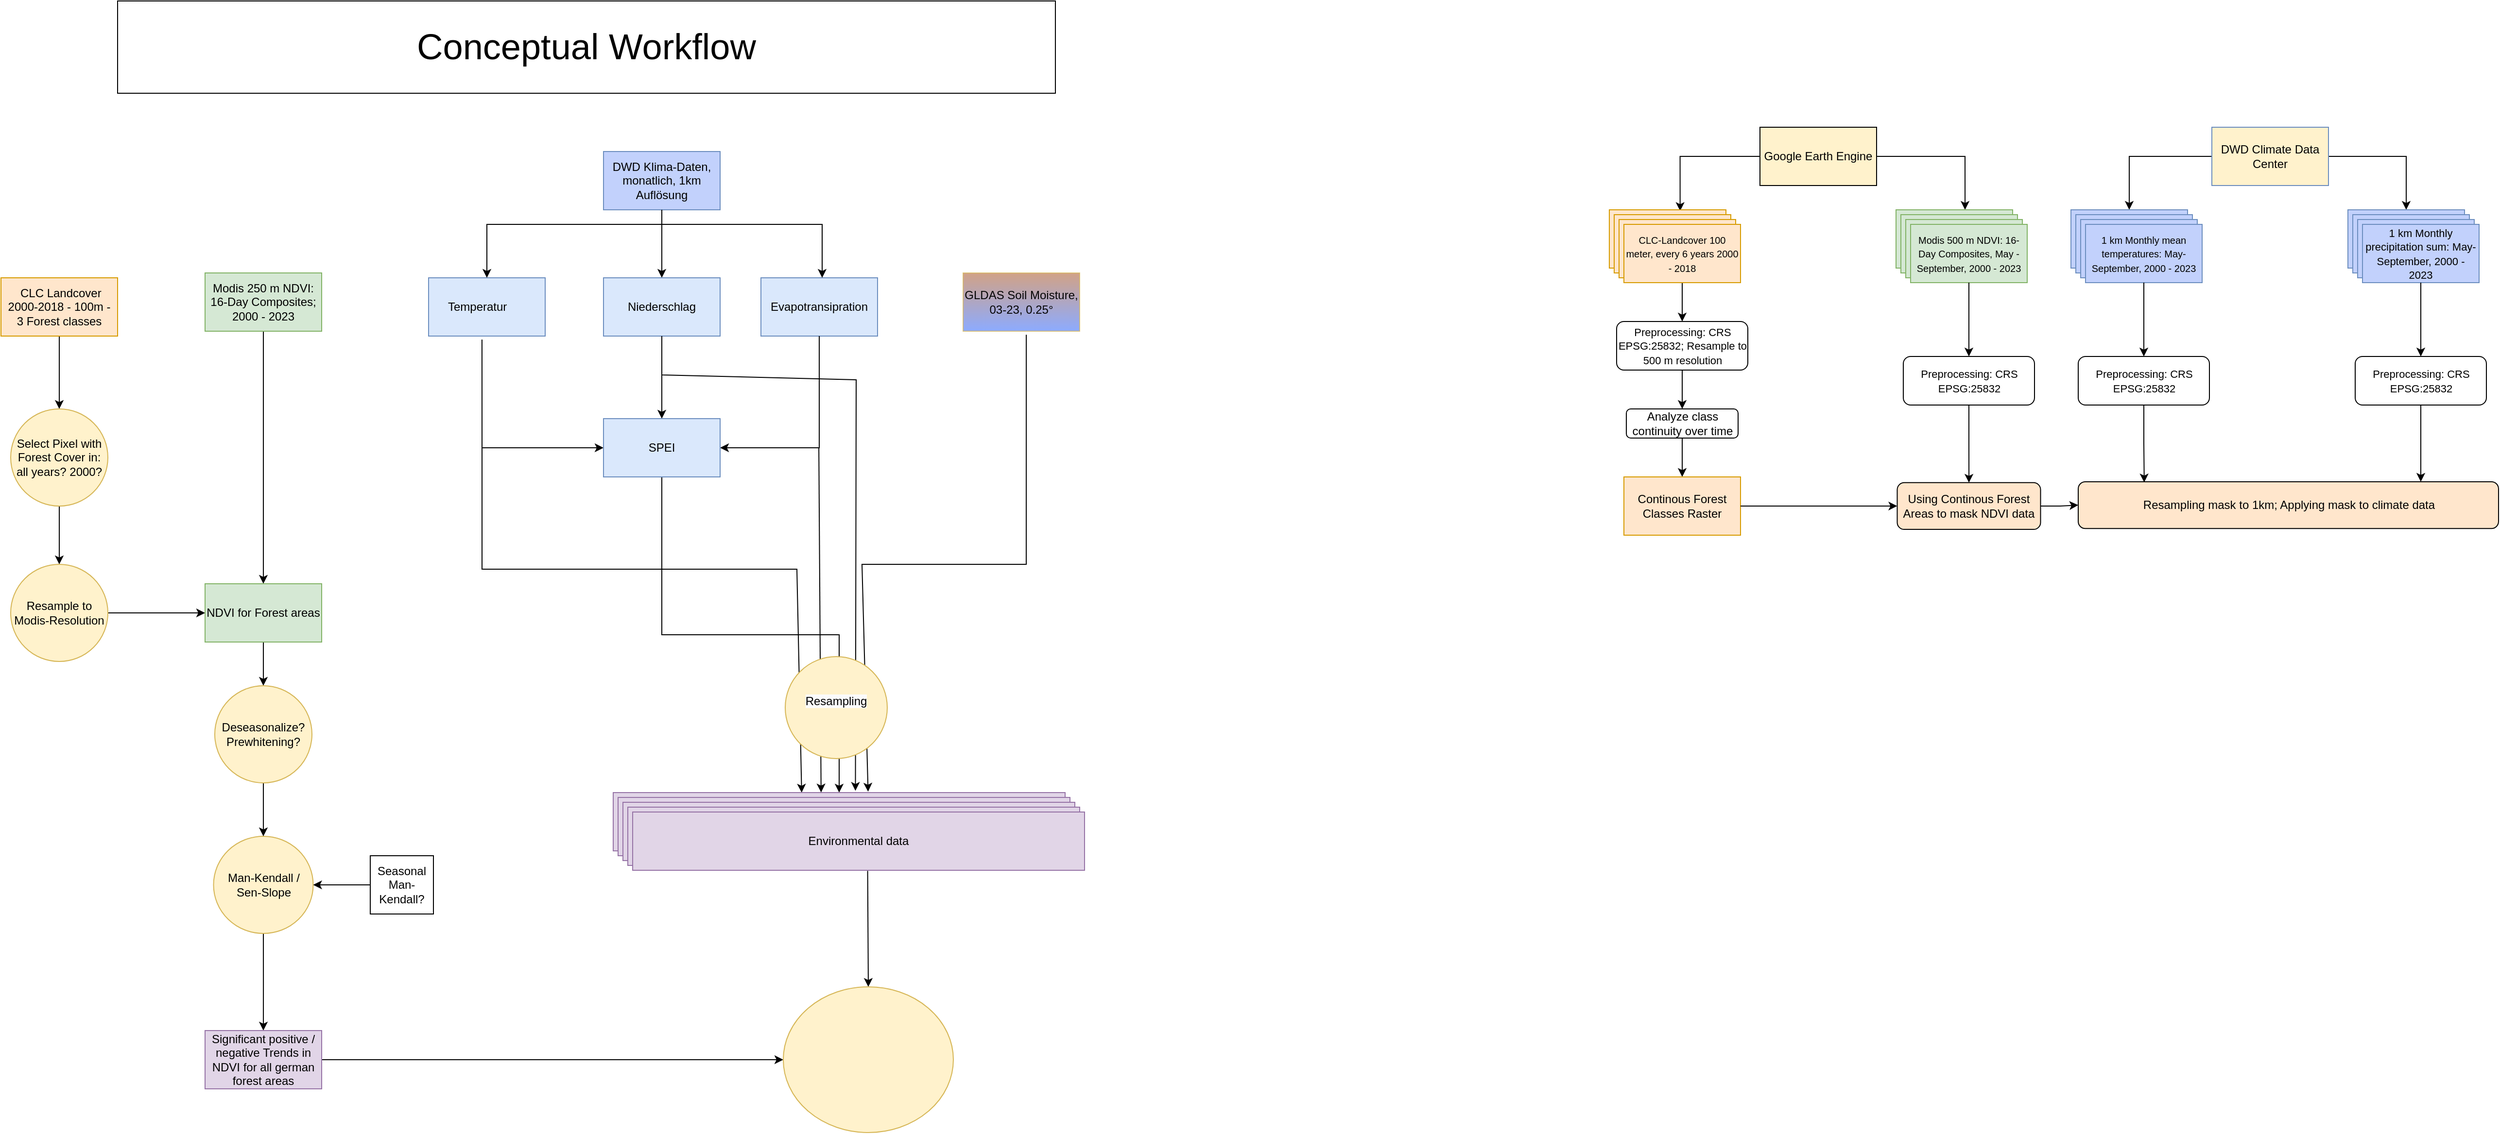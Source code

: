 <mxfile version="23.1.7" type="github">
  <diagram name="Seite-1" id="LFhBnV2CUkkyut7LVG_U">
    <mxGraphModel dx="1147" dy="594" grid="1" gridSize="5" guides="1" tooltips="1" connect="1" arrows="1" fold="1" page="1" pageScale="1" pageWidth="827" pageHeight="1169" math="0" shadow="0">
      <root>
        <mxCell id="0" />
        <mxCell id="1" parent="0" />
        <mxCell id="svSbglkjGErdBo7fSWwA-15" value="" style="edgeStyle=orthogonalEdgeStyle;rounded=0;orthogonalLoop=1;jettySize=auto;html=1;" parent="1" source="A4KC4OkEU0xHgXNjWnPV-1" target="svSbglkjGErdBo7fSWwA-14" edge="1">
          <mxGeometry relative="1" as="geometry" />
        </mxCell>
        <mxCell id="A4KC4OkEU0xHgXNjWnPV-1" value="Modis 250 m NDVI: 16-Day Composites; 2000 - 2023" style="rounded=0;whiteSpace=wrap;html=1;fillColor=#d5e8d4;strokeColor=#82b366;" parent="1" vertex="1">
          <mxGeometry x="500" y="310" width="120" height="60" as="geometry" />
        </mxCell>
        <mxCell id="svSbglkjGErdBo7fSWwA-10" value="" style="edgeStyle=orthogonalEdgeStyle;rounded=0;orthogonalLoop=1;jettySize=auto;html=1;" parent="1" source="A4KC4OkEU0xHgXNjWnPV-14" target="svSbglkjGErdBo7fSWwA-9" edge="1">
          <mxGeometry relative="1" as="geometry" />
        </mxCell>
        <mxCell id="A4KC4OkEU0xHgXNjWnPV-14" value="&amp;nbsp;CLC Landcover 2000-2018 - 100m -&lt;br&gt;3 Forest classes" style="rounded=0;whiteSpace=wrap;html=1;fillColor=#ffe6cc;strokeColor=#d79b00;" parent="1" vertex="1">
          <mxGeometry x="290" y="315" width="120" height="60" as="geometry" />
        </mxCell>
        <mxCell id="A4KC4OkEU0xHgXNjWnPV-42" value="" style="edgeStyle=orthogonalEdgeStyle;rounded=0;orthogonalLoop=1;jettySize=auto;html=1;" parent="1" source="A4KC4OkEU0xHgXNjWnPV-37" target="A4KC4OkEU0xHgXNjWnPV-40" edge="1">
          <mxGeometry relative="1" as="geometry" />
        </mxCell>
        <mxCell id="A4KC4OkEU0xHgXNjWnPV-37" value="DWD Klima-Daten, monatlich, 1km Auflösung" style="rounded=0;whiteSpace=wrap;html=1;fillColor=#C2D1FC;strokeColor=#6c8ebf;" parent="1" vertex="1">
          <mxGeometry x="910" y="185" width="120" height="60" as="geometry" />
        </mxCell>
        <mxCell id="A4KC4OkEU0xHgXNjWnPV-38" value="Temperatur&lt;span style=&quot;white-space: pre;&quot;&gt;&#x9;&lt;/span&gt;" style="rounded=0;whiteSpace=wrap;html=1;fillColor=#dae8fc;strokeColor=#6c8ebf;" parent="1" vertex="1">
          <mxGeometry x="730" y="315" width="120" height="60" as="geometry" />
        </mxCell>
        <mxCell id="A4KC4OkEU0xHgXNjWnPV-50" value="" style="edgeStyle=orthogonalEdgeStyle;rounded=0;orthogonalLoop=1;jettySize=auto;html=1;" parent="1" source="A4KC4OkEU0xHgXNjWnPV-40" target="A4KC4OkEU0xHgXNjWnPV-49" edge="1">
          <mxGeometry relative="1" as="geometry" />
        </mxCell>
        <mxCell id="A4KC4OkEU0xHgXNjWnPV-40" value="Niederschlag" style="rounded=0;whiteSpace=wrap;html=1;fillColor=#dae8fc;strokeColor=#6c8ebf;" parent="1" vertex="1">
          <mxGeometry x="910" y="315" width="120" height="60" as="geometry" />
        </mxCell>
        <mxCell id="A4KC4OkEU0xHgXNjWnPV-41" value="Evapotransipration" style="rounded=0;whiteSpace=wrap;html=1;fillColor=#dae8fc;strokeColor=#6c8ebf;" parent="1" vertex="1">
          <mxGeometry x="1072" y="315" width="120" height="60" as="geometry" />
        </mxCell>
        <mxCell id="A4KC4OkEU0xHgXNjWnPV-43" value="" style="endArrow=classic;html=1;rounded=0;entryX=0.5;entryY=0;entryDx=0;entryDy=0;exitX=0.5;exitY=1;exitDx=0;exitDy=0;" parent="1" source="A4KC4OkEU0xHgXNjWnPV-37" target="A4KC4OkEU0xHgXNjWnPV-38" edge="1">
          <mxGeometry width="50" height="50" relative="1" as="geometry">
            <mxPoint x="680" y="330" as="sourcePoint" />
            <mxPoint x="730" y="280" as="targetPoint" />
            <Array as="points">
              <mxPoint x="970" y="260" />
              <mxPoint x="790" y="260" />
            </Array>
          </mxGeometry>
        </mxCell>
        <mxCell id="A4KC4OkEU0xHgXNjWnPV-45" value="" style="endArrow=classic;html=1;rounded=0;exitX=0.5;exitY=1;exitDx=0;exitDy=0;" parent="1" source="A4KC4OkEU0xHgXNjWnPV-37" edge="1">
          <mxGeometry width="50" height="50" relative="1" as="geometry">
            <mxPoint x="970" y="260" as="sourcePoint" />
            <mxPoint x="1135" y="315" as="targetPoint" />
            <Array as="points">
              <mxPoint x="970" y="260" />
              <mxPoint x="1135" y="260" />
            </Array>
          </mxGeometry>
        </mxCell>
        <mxCell id="A4KC4OkEU0xHgXNjWnPV-46" value="" style="endArrow=classic;html=1;rounded=0;entryX=0.417;entryY=0;entryDx=0;entryDy=0;entryPerimeter=0;" parent="1" target="ygUSiB05X2mL6uqBN9ns-7" edge="1">
          <mxGeometry width="50" height="50" relative="1" as="geometry">
            <mxPoint x="785" y="490" as="sourcePoint" />
            <mxPoint x="785" y="635" as="targetPoint" />
            <Array as="points">
              <mxPoint x="785" y="615" />
              <mxPoint x="1109" y="615" />
            </Array>
          </mxGeometry>
        </mxCell>
        <mxCell id="A4KC4OkEU0xHgXNjWnPV-47" value="" style="endArrow=classic;html=1;rounded=0;exitX=0.5;exitY=1;exitDx=0;exitDy=0;entryX=1;entryY=0.5;entryDx=0;entryDy=0;" parent="1" source="A4KC4OkEU0xHgXNjWnPV-41" target="A4KC4OkEU0xHgXNjWnPV-49" edge="1">
          <mxGeometry width="50" height="50" relative="1" as="geometry">
            <mxPoint x="1120" y="465" as="sourcePoint" />
            <mxPoint x="1170" y="415" as="targetPoint" />
            <Array as="points">
              <mxPoint x="1132" y="490" />
            </Array>
          </mxGeometry>
        </mxCell>
        <mxCell id="A4KC4OkEU0xHgXNjWnPV-48" value="" style="endArrow=classic;html=1;rounded=0;exitX=0.458;exitY=1.061;exitDx=0;exitDy=0;exitPerimeter=0;entryX=0;entryY=0.5;entryDx=0;entryDy=0;" parent="1" source="A4KC4OkEU0xHgXNjWnPV-38" target="A4KC4OkEU0xHgXNjWnPV-49" edge="1">
          <mxGeometry width="50" height="50" relative="1" as="geometry">
            <mxPoint x="840" y="490" as="sourcePoint" />
            <mxPoint x="890" y="440" as="targetPoint" />
            <Array as="points">
              <mxPoint x="785" y="490" />
            </Array>
          </mxGeometry>
        </mxCell>
        <mxCell id="ygUSiB05X2mL6uqBN9ns-8" value="" style="edgeStyle=orthogonalEdgeStyle;rounded=0;orthogonalLoop=1;jettySize=auto;html=1;" parent="1" source="A4KC4OkEU0xHgXNjWnPV-49" target="ygUSiB05X2mL6uqBN9ns-7" edge="1">
          <mxGeometry relative="1" as="geometry" />
        </mxCell>
        <mxCell id="A4KC4OkEU0xHgXNjWnPV-49" value="SPEI" style="rounded=0;whiteSpace=wrap;html=1;fillColor=#dae8fc;strokeColor=#6c8ebf;" parent="1" vertex="1">
          <mxGeometry x="910" y="460" width="120" height="60" as="geometry" />
        </mxCell>
        <mxCell id="A4KC4OkEU0xHgXNjWnPV-54" value="&lt;font color=&quot;#050505&quot;&gt;GLDAS Soil Moisture, 03-23, 0.25°&lt;/font&gt;" style="rounded=0;whiteSpace=wrap;html=1;fillColor=#BD7A53;strokeColor=#d6b656;opacity=70;gradientColor=#5C87FF;gradientDirection=south;" parent="1" vertex="1">
          <mxGeometry x="1280" y="310" width="120" height="60" as="geometry" />
        </mxCell>
        <mxCell id="svSbglkjGErdBo7fSWwA-25" value="" style="edgeStyle=orthogonalEdgeStyle;rounded=0;orthogonalLoop=1;jettySize=auto;html=1;" parent="1" source="svSbglkjGErdBo7fSWwA-5" target="svSbglkjGErdBo7fSWwA-24" edge="1">
          <mxGeometry relative="1" as="geometry" />
        </mxCell>
        <mxCell id="svSbglkjGErdBo7fSWwA-5" value="Man-Kendall /&lt;br&gt;Sen-Slope" style="ellipse;whiteSpace=wrap;html=1;fillColor=#fff2cc;strokeColor=#d6b656;rounded=0;" parent="1" vertex="1">
          <mxGeometry x="508.75" y="890" width="102.5" height="100" as="geometry" />
        </mxCell>
        <mxCell id="svSbglkjGErdBo7fSWwA-22" value="" style="edgeStyle=orthogonalEdgeStyle;rounded=0;orthogonalLoop=1;jettySize=auto;html=1;" parent="1" source="svSbglkjGErdBo7fSWwA-9" target="svSbglkjGErdBo7fSWwA-21" edge="1">
          <mxGeometry relative="1" as="geometry" />
        </mxCell>
        <mxCell id="svSbglkjGErdBo7fSWwA-9" value="Select Pixel with Forest Cover in: all years? 2000?" style="ellipse;whiteSpace=wrap;html=1;fillColor=#fff2cc;strokeColor=#d6b656;rounded=0;" parent="1" vertex="1">
          <mxGeometry x="300" y="450" width="100" height="100" as="geometry" />
        </mxCell>
        <mxCell id="svSbglkjGErdBo7fSWwA-19" value="" style="edgeStyle=orthogonalEdgeStyle;rounded=0;orthogonalLoop=1;jettySize=auto;html=1;" parent="1" source="svSbglkjGErdBo7fSWwA-14" target="svSbglkjGErdBo7fSWwA-18" edge="1">
          <mxGeometry relative="1" as="geometry" />
        </mxCell>
        <mxCell id="svSbglkjGErdBo7fSWwA-14" value="NDVI for Forest areas" style="whiteSpace=wrap;html=1;fillColor=#d5e8d4;strokeColor=#82b366;rounded=0;" parent="1" vertex="1">
          <mxGeometry x="500" y="630" width="120" height="60" as="geometry" />
        </mxCell>
        <mxCell id="svSbglkjGErdBo7fSWwA-20" value="" style="edgeStyle=orthogonalEdgeStyle;rounded=0;orthogonalLoop=1;jettySize=auto;html=1;" parent="1" source="svSbglkjGErdBo7fSWwA-18" target="svSbglkjGErdBo7fSWwA-5" edge="1">
          <mxGeometry relative="1" as="geometry" />
        </mxCell>
        <mxCell id="svSbglkjGErdBo7fSWwA-18" value="Deseasonalize? Prewhitening?" style="ellipse;whiteSpace=wrap;html=1;fillColor=#fff2cc;strokeColor=#d6b656;rounded=0;" parent="1" vertex="1">
          <mxGeometry x="510" y="735" width="100" height="100" as="geometry" />
        </mxCell>
        <mxCell id="svSbglkjGErdBo7fSWwA-23" value="" style="edgeStyle=orthogonalEdgeStyle;rounded=0;orthogonalLoop=1;jettySize=auto;html=1;" parent="1" source="svSbglkjGErdBo7fSWwA-21" target="svSbglkjGErdBo7fSWwA-14" edge="1">
          <mxGeometry relative="1" as="geometry" />
        </mxCell>
        <mxCell id="svSbglkjGErdBo7fSWwA-21" value="Resample to Modis-Resolution" style="ellipse;whiteSpace=wrap;html=1;fillColor=#fff2cc;strokeColor=#d6b656;rounded=0;" parent="1" vertex="1">
          <mxGeometry x="300" y="610" width="100" height="100" as="geometry" />
        </mxCell>
        <mxCell id="ygUSiB05X2mL6uqBN9ns-16" value="" style="edgeStyle=orthogonalEdgeStyle;rounded=0;orthogonalLoop=1;jettySize=auto;html=1;entryX=0;entryY=0.5;entryDx=0;entryDy=0;" parent="1" source="svSbglkjGErdBo7fSWwA-24" target="ygUSiB05X2mL6uqBN9ns-19" edge="1">
          <mxGeometry relative="1" as="geometry">
            <mxPoint x="1080" y="1120" as="targetPoint" />
          </mxGeometry>
        </mxCell>
        <mxCell id="svSbglkjGErdBo7fSWwA-24" value="Significant positive / negative Trends in NDVI for all german forest areas" style="whiteSpace=wrap;html=1;fillColor=#e1d5e7;strokeColor=#9673a6;rounded=0;" parent="1" vertex="1">
          <mxGeometry x="500" y="1090" width="120" height="60" as="geometry" />
        </mxCell>
        <mxCell id="ygUSiB05X2mL6uqBN9ns-5" value="" style="edgeStyle=orthogonalEdgeStyle;rounded=0;orthogonalLoop=1;jettySize=auto;html=1;" parent="1" source="ygUSiB05X2mL6uqBN9ns-3" target="svSbglkjGErdBo7fSWwA-5" edge="1">
          <mxGeometry relative="1" as="geometry" />
        </mxCell>
        <mxCell id="ygUSiB05X2mL6uqBN9ns-3" value="Seasonal Man-Kendall?" style="rounded=0;whiteSpace=wrap;html=1;" parent="1" vertex="1">
          <mxGeometry x="670" y="910" width="65" height="60" as="geometry" />
        </mxCell>
        <mxCell id="ygUSiB05X2mL6uqBN9ns-6" value="&lt;span style=&quot;font-size: 37px;&quot;&gt;Conceptual Workflow&lt;/span&gt;" style="rounded=0;whiteSpace=wrap;html=1;" parent="1" vertex="1">
          <mxGeometry x="410" y="30" width="965" height="95" as="geometry" />
        </mxCell>
        <mxCell id="ygUSiB05X2mL6uqBN9ns-7" value="Environmental data" style="rounded=0;whiteSpace=wrap;html=1;fillColor=#e1d5e7;strokeColor=#9673a6;" parent="1" vertex="1">
          <mxGeometry x="920" y="845" width="465" height="60" as="geometry" />
        </mxCell>
        <mxCell id="ygUSiB05X2mL6uqBN9ns-9" value="Environmental data" style="rounded=0;whiteSpace=wrap;html=1;fillColor=#e1d5e7;strokeColor=#9673a6;" parent="1" vertex="1">
          <mxGeometry x="925" y="850" width="465" height="60" as="geometry" />
        </mxCell>
        <mxCell id="ygUSiB05X2mL6uqBN9ns-10" value="Environmental data" style="rounded=0;whiteSpace=wrap;html=1;fillColor=#e1d5e7;strokeColor=#9673a6;" parent="1" vertex="1">
          <mxGeometry x="930" y="855" width="465" height="60" as="geometry" />
        </mxCell>
        <mxCell id="ygUSiB05X2mL6uqBN9ns-11" value="Environmental data" style="rounded=0;whiteSpace=wrap;html=1;fillColor=#e1d5e7;strokeColor=#9673a6;" parent="1" vertex="1">
          <mxGeometry x="935" y="860" width="465" height="60" as="geometry" />
        </mxCell>
        <mxCell id="ygUSiB05X2mL6uqBN9ns-12" value="Environmental data" style="rounded=0;whiteSpace=wrap;html=1;fillColor=#e1d5e7;strokeColor=#9673a6;" parent="1" vertex="1">
          <mxGeometry x="940" y="865" width="465" height="60" as="geometry" />
        </mxCell>
        <mxCell id="ygUSiB05X2mL6uqBN9ns-13" value="" style="endArrow=classic;html=1;rounded=0;exitX=0.542;exitY=1.061;exitDx=0;exitDy=0;exitPerimeter=0;entryX=0.564;entryY=-0.017;entryDx=0;entryDy=0;entryPerimeter=0;" parent="1" source="A4KC4OkEU0xHgXNjWnPV-54" target="ygUSiB05X2mL6uqBN9ns-7" edge="1">
          <mxGeometry width="50" height="50" relative="1" as="geometry">
            <mxPoint x="1100" y="395" as="sourcePoint" />
            <mxPoint x="1175" y="690" as="targetPoint" />
            <Array as="points">
              <mxPoint x="1345" y="610" />
              <mxPoint x="1176" y="610" />
            </Array>
          </mxGeometry>
        </mxCell>
        <mxCell id="ygUSiB05X2mL6uqBN9ns-14" value="" style="endArrow=classic;html=1;rounded=0;exitX=0.5;exitY=1;exitDx=0;exitDy=0;entryX=0.536;entryY=-0.031;entryDx=0;entryDy=0;entryPerimeter=0;" parent="1" source="A4KC4OkEU0xHgXNjWnPV-40" target="ygUSiB05X2mL6uqBN9ns-7" edge="1">
          <mxGeometry width="50" height="50" relative="1" as="geometry">
            <mxPoint x="775" y="575" as="sourcePoint" />
            <mxPoint x="825" y="525" as="targetPoint" />
            <Array as="points">
              <mxPoint x="970" y="415" />
              <mxPoint x="1170" y="420" />
            </Array>
          </mxGeometry>
        </mxCell>
        <mxCell id="ygUSiB05X2mL6uqBN9ns-17" value="" style="endArrow=classic;html=1;rounded=0;exitX=0.52;exitY=1.011;exitDx=0;exitDy=0;exitPerimeter=0;entryX=0.5;entryY=0;entryDx=0;entryDy=0;" parent="1" source="ygUSiB05X2mL6uqBN9ns-12" target="ygUSiB05X2mL6uqBN9ns-19" edge="1">
          <mxGeometry width="50" height="50" relative="1" as="geometry">
            <mxPoint x="835" y="1085" as="sourcePoint" />
            <mxPoint x="1180" y="1027.5" as="targetPoint" />
          </mxGeometry>
        </mxCell>
        <mxCell id="ygUSiB05X2mL6uqBN9ns-19" value="" style="ellipse;whiteSpace=wrap;html=1;fillColor=#fff2cc;strokeColor=#d6b656;" parent="1" vertex="1">
          <mxGeometry x="1095" y="1045" width="175" height="150" as="geometry" />
        </mxCell>
        <mxCell id="ygUSiB05X2mL6uqBN9ns-21" value="" style="endArrow=classic;html=1;rounded=0;entryX=0.46;entryY=-0.003;entryDx=0;entryDy=0;entryPerimeter=0;" parent="1" target="ygUSiB05X2mL6uqBN9ns-7" edge="1">
          <mxGeometry width="50" height="50" relative="1" as="geometry">
            <mxPoint x="1131.58" y="490" as="sourcePoint" />
            <mxPoint x="1350" y="745" as="targetPoint" />
            <Array as="points" />
          </mxGeometry>
        </mxCell>
        <mxCell id="ygUSiB05X2mL6uqBN9ns-22" value="&#xa;&lt;span style=&quot;color: rgb(0, 0, 0); font-family: Helvetica; font-size: 12px; font-style: normal; font-variant-ligatures: normal; font-variant-caps: normal; font-weight: 400; letter-spacing: normal; orphans: 2; text-align: center; text-indent: 0px; text-transform: none; widows: 2; word-spacing: 0px; -webkit-text-stroke-width: 0px; background-color: rgb(251, 251, 251); text-decoration-thickness: initial; text-decoration-style: initial; text-decoration-color: initial; float: none; display: inline !important;&quot;&gt;Resampling&lt;/span&gt;&#xa;&#xa;" style="ellipse;whiteSpace=wrap;html=1;aspect=fixed;fillColor=#fff2cc;strokeColor=#d6b656;" parent="1" vertex="1">
          <mxGeometry x="1097" y="705" width="105" height="105" as="geometry" />
        </mxCell>
        <mxCell id="bqKsiePvDk-b0oD-ANCA-25" value="" style="edgeStyle=orthogonalEdgeStyle;rounded=0;orthogonalLoop=1;jettySize=auto;html=1;" parent="1" source="q-NroQc5tZUEkmXBCrXv-5" target="bqKsiePvDk-b0oD-ANCA-24" edge="1">
          <mxGeometry relative="1" as="geometry" />
        </mxCell>
        <mxCell id="bqKsiePvDk-b0oD-ANCA-29" value="" style="edgeStyle=orthogonalEdgeStyle;rounded=0;orthogonalLoop=1;jettySize=auto;html=1;" parent="1" source="q-NroQc5tZUEkmXBCrXv-5" target="bqKsiePvDk-b0oD-ANCA-28" edge="1">
          <mxGeometry relative="1" as="geometry" />
        </mxCell>
        <mxCell id="q-NroQc5tZUEkmXBCrXv-5" value="&lt;font style=&quot;font-size: 12px;&quot;&gt;DWD Climate Data Center&lt;br&gt;&lt;/font&gt;" style="rounded=0;whiteSpace=wrap;html=1;fillColor=#FFF2CC;strokeColor=#6c8ebf;" parent="1" vertex="1">
          <mxGeometry x="2565" y="160" width="120" height="60" as="geometry" />
        </mxCell>
        <mxCell id="bqKsiePvDk-b0oD-ANCA-4" value="" style="edgeStyle=orthogonalEdgeStyle;rounded=0;orthogonalLoop=1;jettySize=auto;html=1;entryX=0.592;entryY=0;entryDx=0;entryDy=0;entryPerimeter=0;" parent="1" source="q-NroQc5tZUEkmXBCrXv-6" target="q-NroQc5tZUEkmXBCrXv-3" edge="1">
          <mxGeometry relative="1" as="geometry">
            <mxPoint x="2305" y="130.053" as="targetPoint" />
          </mxGeometry>
        </mxCell>
        <mxCell id="bqKsiePvDk-b0oD-ANCA-31" value="" style="edgeStyle=orthogonalEdgeStyle;rounded=0;orthogonalLoop=1;jettySize=auto;html=1;entryX=0.607;entryY=0.02;entryDx=0;entryDy=0;entryPerimeter=0;" parent="1" source="q-NroQc5tZUEkmXBCrXv-6" target="bqKsiePvDk-b0oD-ANCA-30" edge="1">
          <mxGeometry relative="1" as="geometry" />
        </mxCell>
        <mxCell id="q-NroQc5tZUEkmXBCrXv-6" value="Google Earth Engine" style="rounded=0;whiteSpace=wrap;html=1;fillColor=#FFF2CC;" parent="1" vertex="1">
          <mxGeometry x="2100" y="160" width="120" height="60" as="geometry" />
        </mxCell>
        <mxCell id="bqKsiePvDk-b0oD-ANCA-45" value="" style="group" parent="1" vertex="1" connectable="0">
          <mxGeometry x="2705" y="245" width="135" height="75" as="geometry" />
        </mxCell>
        <mxCell id="bqKsiePvDk-b0oD-ANCA-28" value="&lt;font style=&quot;font-size: 12px;&quot;&gt;&lt;br&gt;&lt;/font&gt;" style="rounded=0;whiteSpace=wrap;html=1;fillColor=#C2D1FC;strokeColor=#6c8ebf;" parent="bqKsiePvDk-b0oD-ANCA-45" vertex="1">
          <mxGeometry width="120" height="60" as="geometry" />
        </mxCell>
        <mxCell id="bqKsiePvDk-b0oD-ANCA-42" value="&lt;font style=&quot;font-size: 12px;&quot;&gt;&lt;br&gt;&lt;/font&gt;" style="rounded=0;whiteSpace=wrap;html=1;fillColor=#C2D1FC;strokeColor=#6c8ebf;" parent="bqKsiePvDk-b0oD-ANCA-45" vertex="1">
          <mxGeometry x="5" y="5" width="120" height="60" as="geometry" />
        </mxCell>
        <mxCell id="bqKsiePvDk-b0oD-ANCA-43" value="&lt;font style=&quot;font-size: 12px;&quot;&gt;&lt;br&gt;&lt;/font&gt;" style="rounded=0;whiteSpace=wrap;html=1;fillColor=#C2D1FC;strokeColor=#6c8ebf;" parent="bqKsiePvDk-b0oD-ANCA-45" vertex="1">
          <mxGeometry x="10" y="10" width="120" height="60" as="geometry" />
        </mxCell>
        <mxCell id="bqKsiePvDk-b0oD-ANCA-44" value="&lt;font style=&quot;&quot;&gt;&lt;font style=&quot;font-size: 11px;&quot;&gt;1 km Monthly precipitation sum: May-September, 2000 - 2023&lt;/font&gt;&lt;br&gt;&lt;/font&gt;" style="rounded=0;whiteSpace=wrap;html=1;fillColor=#C2D1FC;strokeColor=#6c8ebf;" parent="bqKsiePvDk-b0oD-ANCA-45" vertex="1">
          <mxGeometry x="15" y="15" width="120" height="60" as="geometry" />
        </mxCell>
        <mxCell id="bqKsiePvDk-b0oD-ANCA-46" value="" style="group" parent="1" vertex="1" connectable="0">
          <mxGeometry x="2420" y="245" width="135" height="75" as="geometry" />
        </mxCell>
        <mxCell id="bqKsiePvDk-b0oD-ANCA-24" value="&lt;font style=&quot;font-size: 12px;&quot;&gt;Monthly mean temperatures: May-September, 2000 - 2023&lt;br&gt;&lt;/font&gt;" style="rounded=0;whiteSpace=wrap;html=1;fillColor=#C2D1FC;strokeColor=#6c8ebf;" parent="bqKsiePvDk-b0oD-ANCA-46" vertex="1">
          <mxGeometry width="120" height="60" as="geometry" />
        </mxCell>
        <mxCell id="bqKsiePvDk-b0oD-ANCA-39" value="&lt;font style=&quot;font-size: 12px;&quot;&gt;Monthly mean temperatures: May-September, 2000 - 2023&lt;br&gt;&lt;/font&gt;" style="rounded=0;whiteSpace=wrap;html=1;fillColor=#C2D1FC;strokeColor=#6c8ebf;" parent="bqKsiePvDk-b0oD-ANCA-46" vertex="1">
          <mxGeometry x="5" y="5" width="120" height="60" as="geometry" />
        </mxCell>
        <mxCell id="bqKsiePvDk-b0oD-ANCA-40" value="&lt;font style=&quot;font-size: 12px;&quot;&gt;Monthly mean temperatures: May-September, 2000 - 2023&lt;br&gt;&lt;/font&gt;" style="rounded=0;whiteSpace=wrap;html=1;fillColor=#C2D1FC;strokeColor=#6c8ebf;" parent="bqKsiePvDk-b0oD-ANCA-46" vertex="1">
          <mxGeometry x="10" y="10" width="120" height="60" as="geometry" />
        </mxCell>
        <mxCell id="bqKsiePvDk-b0oD-ANCA-41" value="&lt;font style=&quot;&quot;&gt;&lt;font style=&quot;font-size: 10px;&quot;&gt;1 km Monthly mean temperatures: May-September, 2000 - 2023&lt;/font&gt;&lt;br&gt;&lt;/font&gt;" style="rounded=0;whiteSpace=wrap;html=1;fillColor=#C2D1FC;strokeColor=#6c8ebf;" parent="bqKsiePvDk-b0oD-ANCA-46" vertex="1">
          <mxGeometry x="15" y="15" width="120" height="60" as="geometry" />
        </mxCell>
        <mxCell id="bqKsiePvDk-b0oD-ANCA-47" value="" style="group" parent="1" vertex="1" connectable="0">
          <mxGeometry x="2240" y="245" width="135" height="75" as="geometry" />
        </mxCell>
        <mxCell id="q-NroQc5tZUEkmXBCrXv-3" value="Modis 250 m NDVI: 16-Day Composites; 2000 - 2023" style="rounded=0;whiteSpace=wrap;html=1;fillColor=#d5e8d4;strokeColor=#82b366;" parent="bqKsiePvDk-b0oD-ANCA-47" vertex="1">
          <mxGeometry width="120" height="60" as="geometry" />
        </mxCell>
        <mxCell id="bqKsiePvDk-b0oD-ANCA-21" value="Modis 250 m NDVI: 16-Day Composites; 2000 - 2023" style="rounded=0;whiteSpace=wrap;html=1;fillColor=#d5e8d4;strokeColor=#82b366;" parent="bqKsiePvDk-b0oD-ANCA-47" vertex="1">
          <mxGeometry x="5" y="5" width="120" height="60" as="geometry" />
        </mxCell>
        <mxCell id="bqKsiePvDk-b0oD-ANCA-22" value="Modis 250 m NDVI: 16-Day Composites; 2000 - 2023" style="rounded=0;whiteSpace=wrap;html=1;fillColor=#d5e8d4;strokeColor=#82b366;" parent="bqKsiePvDk-b0oD-ANCA-47" vertex="1">
          <mxGeometry x="10" y="10" width="120" height="60" as="geometry" />
        </mxCell>
        <mxCell id="bqKsiePvDk-b0oD-ANCA-23" value="&lt;font style=&quot;font-size: 10px;&quot;&gt;Modis 500 m NDVI: 16-Day Composites, May - September, 2000 - 2023&lt;/font&gt;" style="rounded=0;whiteSpace=wrap;html=1;fillColor=#d5e8d4;strokeColor=#82b366;" parent="bqKsiePvDk-b0oD-ANCA-47" vertex="1">
          <mxGeometry x="15" y="15" width="120" height="60" as="geometry" />
        </mxCell>
        <mxCell id="bqKsiePvDk-b0oD-ANCA-49" value="" style="group" parent="1" vertex="1" connectable="0">
          <mxGeometry x="1810" y="245" width="390" height="315" as="geometry" />
        </mxCell>
        <mxCell id="bqKsiePvDk-b0oD-ANCA-38" value="" style="edgeStyle=orthogonalEdgeStyle;rounded=0;orthogonalLoop=1;jettySize=auto;html=1;" parent="bqKsiePvDk-b0oD-ANCA-49" source="bqKsiePvDk-b0oD-ANCA-15" target="TDu1QzF_pjIgGod2TFzb-9" edge="1">
          <mxGeometry relative="1" as="geometry" />
        </mxCell>
        <mxCell id="bqKsiePvDk-b0oD-ANCA-15" value="Analyze class continuity over time" style="rounded=1;whiteSpace=wrap;html=1;" parent="bqKsiePvDk-b0oD-ANCA-49" vertex="1">
          <mxGeometry x="152.5" y="205" width="115" height="30" as="geometry" />
        </mxCell>
        <mxCell id="bqKsiePvDk-b0oD-ANCA-33" value="" style="edgeStyle=orthogonalEdgeStyle;rounded=0;orthogonalLoop=1;jettySize=auto;html=1;" parent="bqKsiePvDk-b0oD-ANCA-49" source="bqKsiePvDk-b0oD-ANCA-9" target="bqKsiePvDk-b0oD-ANCA-15" edge="1">
          <mxGeometry relative="1" as="geometry" />
        </mxCell>
        <mxCell id="bqKsiePvDk-b0oD-ANCA-9" value="&lt;font style=&quot;font-size: 11px;&quot;&gt;Preprocessing: CRS EPSG:25832; Resample to 500 m resolution&lt;/font&gt;" style="rounded=1;whiteSpace=wrap;html=1;" parent="bqKsiePvDk-b0oD-ANCA-49" vertex="1">
          <mxGeometry x="142.5" y="115" width="135" height="50" as="geometry" />
        </mxCell>
        <mxCell id="bqKsiePvDk-b0oD-ANCA-32" value="" style="edgeStyle=orthogonalEdgeStyle;rounded=0;orthogonalLoop=1;jettySize=auto;html=1;exitX=0.5;exitY=1;exitDx=0;exitDy=0;" parent="bqKsiePvDk-b0oD-ANCA-49" source="bqKsiePvDk-b0oD-ANCA-36" target="bqKsiePvDk-b0oD-ANCA-9" edge="1">
          <mxGeometry relative="1" as="geometry" />
        </mxCell>
        <mxCell id="bqKsiePvDk-b0oD-ANCA-48" value="" style="group" parent="bqKsiePvDk-b0oD-ANCA-49" vertex="1" connectable="0">
          <mxGeometry x="135" width="135" height="75" as="geometry" />
        </mxCell>
        <mxCell id="bqKsiePvDk-b0oD-ANCA-30" value="CLC-Landcover 100 meter, every 6 years 2000 - 2018" style="rounded=0;whiteSpace=wrap;html=1;fillColor=#ffe6cc;strokeColor=#d79b00;" parent="bqKsiePvDk-b0oD-ANCA-48" vertex="1">
          <mxGeometry width="120" height="60" as="geometry" />
        </mxCell>
        <mxCell id="bqKsiePvDk-b0oD-ANCA-34" value="CLC-Landcover 100 meter, every 6 years 2000 - 2018" style="rounded=0;whiteSpace=wrap;html=1;fillColor=#ffe6cc;strokeColor=#d79b00;" parent="bqKsiePvDk-b0oD-ANCA-48" vertex="1">
          <mxGeometry x="5" y="5" width="120" height="60" as="geometry" />
        </mxCell>
        <mxCell id="bqKsiePvDk-b0oD-ANCA-35" value="CLC-Landcover 100 meter, every 6 years 2000 - 2018" style="rounded=0;whiteSpace=wrap;html=1;fillColor=#ffe6cc;strokeColor=#d79b00;" parent="bqKsiePvDk-b0oD-ANCA-48" vertex="1">
          <mxGeometry x="10" y="10" width="120" height="60" as="geometry" />
        </mxCell>
        <mxCell id="bqKsiePvDk-b0oD-ANCA-36" value="&lt;font style=&quot;font-size: 10px;&quot;&gt;CLC-Landcover 100 meter, every 6 years 2000 - 2018&lt;/font&gt;" style="rounded=0;whiteSpace=wrap;html=1;fillColor=#ffe6cc;strokeColor=#d79b00;" parent="bqKsiePvDk-b0oD-ANCA-48" vertex="1">
          <mxGeometry x="15" y="15" width="120" height="60" as="geometry" />
        </mxCell>
        <mxCell id="TDu1QzF_pjIgGod2TFzb-9" value="Continous Forest Classes Raster" style="rounded=0;whiteSpace=wrap;html=1;fillColor=#ffe6cc;strokeColor=#d79b00;" parent="bqKsiePvDk-b0oD-ANCA-49" vertex="1">
          <mxGeometry x="150" y="275" width="120" height="60" as="geometry" />
        </mxCell>
        <mxCell id="IiJ3tMai2EsCHPYlgADN-5" value="" style="edgeStyle=orthogonalEdgeStyle;rounded=0;orthogonalLoop=1;jettySize=auto;html=1;" edge="1" parent="1" source="bqKsiePvDk-b0oD-ANCA-50" target="bqKsiePvDk-b0oD-ANCA-59">
          <mxGeometry relative="1" as="geometry" />
        </mxCell>
        <mxCell id="bqKsiePvDk-b0oD-ANCA-50" value="&lt;font style=&quot;font-size: 11px;&quot;&gt;Preprocessing: CRS EPSG:25832&lt;/font&gt;" style="rounded=1;whiteSpace=wrap;html=1;" parent="1" vertex="1">
          <mxGeometry x="2247.5" y="396" width="135" height="50" as="geometry" />
        </mxCell>
        <mxCell id="bqKsiePvDk-b0oD-ANCA-51" value="" style="edgeStyle=orthogonalEdgeStyle;rounded=0;orthogonalLoop=1;jettySize=auto;html=1;" parent="1" source="bqKsiePvDk-b0oD-ANCA-23" target="bqKsiePvDk-b0oD-ANCA-50" edge="1">
          <mxGeometry relative="1" as="geometry" />
        </mxCell>
        <mxCell id="IiJ3tMai2EsCHPYlgADN-3" value="" style="edgeStyle=orthogonalEdgeStyle;rounded=0;orthogonalLoop=1;jettySize=auto;html=1;entryX=0.157;entryY=0.013;entryDx=0;entryDy=0;entryPerimeter=0;" edge="1" parent="1" source="bqKsiePvDk-b0oD-ANCA-52" target="IiJ3tMai2EsCHPYlgADN-1">
          <mxGeometry relative="1" as="geometry">
            <mxPoint x="2495" y="515" as="targetPoint" />
          </mxGeometry>
        </mxCell>
        <mxCell id="bqKsiePvDk-b0oD-ANCA-52" value="&lt;font style=&quot;font-size: 11px;&quot;&gt;Preprocessing: CRS EPSG:25832&lt;/font&gt;" style="rounded=1;whiteSpace=wrap;html=1;" parent="1" vertex="1">
          <mxGeometry x="2427.5" y="396" width="135" height="50" as="geometry" />
        </mxCell>
        <mxCell id="IiJ3tMai2EsCHPYlgADN-4" value="" style="edgeStyle=orthogonalEdgeStyle;rounded=0;orthogonalLoop=1;jettySize=auto;html=1;" edge="1" parent="1" source="bqKsiePvDk-b0oD-ANCA-53" target="IiJ3tMai2EsCHPYlgADN-1">
          <mxGeometry relative="1" as="geometry">
            <Array as="points">
              <mxPoint x="2780" y="485" />
              <mxPoint x="2780" y="485" />
            </Array>
          </mxGeometry>
        </mxCell>
        <mxCell id="bqKsiePvDk-b0oD-ANCA-53" value="&lt;font style=&quot;font-size: 11px;&quot;&gt;Preprocessing: CRS EPSG:25832&lt;/font&gt;" style="rounded=1;whiteSpace=wrap;html=1;" parent="1" vertex="1">
          <mxGeometry x="2712.5" y="396" width="135" height="50" as="geometry" />
        </mxCell>
        <mxCell id="bqKsiePvDk-b0oD-ANCA-54" value="" style="edgeStyle=orthogonalEdgeStyle;rounded=0;orthogonalLoop=1;jettySize=auto;html=1;" parent="1" source="bqKsiePvDk-b0oD-ANCA-41" target="bqKsiePvDk-b0oD-ANCA-52" edge="1">
          <mxGeometry relative="1" as="geometry" />
        </mxCell>
        <mxCell id="bqKsiePvDk-b0oD-ANCA-55" value="" style="edgeStyle=orthogonalEdgeStyle;rounded=0;orthogonalLoop=1;jettySize=auto;html=1;" parent="1" source="bqKsiePvDk-b0oD-ANCA-44" target="bqKsiePvDk-b0oD-ANCA-53" edge="1">
          <mxGeometry relative="1" as="geometry" />
        </mxCell>
        <mxCell id="IiJ3tMai2EsCHPYlgADN-2" value="" style="edgeStyle=orthogonalEdgeStyle;rounded=0;orthogonalLoop=1;jettySize=auto;html=1;" edge="1" parent="1" source="bqKsiePvDk-b0oD-ANCA-59" target="IiJ3tMai2EsCHPYlgADN-1">
          <mxGeometry relative="1" as="geometry" />
        </mxCell>
        <mxCell id="bqKsiePvDk-b0oD-ANCA-59" value="Using Continous Forest Areas to mask NDVI data" style="rounded=1;whiteSpace=wrap;html=1;fillColor=#FFE6CC;" parent="1" vertex="1">
          <mxGeometry x="2241.25" y="525.93" width="147.5" height="48.13" as="geometry" />
        </mxCell>
        <mxCell id="bqKsiePvDk-b0oD-ANCA-60" value="" style="edgeStyle=orthogonalEdgeStyle;rounded=0;orthogonalLoop=1;jettySize=auto;html=1;" parent="1" source="TDu1QzF_pjIgGod2TFzb-9" target="bqKsiePvDk-b0oD-ANCA-59" edge="1">
          <mxGeometry relative="1" as="geometry" />
        </mxCell>
        <mxCell id="IiJ3tMai2EsCHPYlgADN-1" value="Resampling mask to 1km; Applying mask to climate data" style="rounded=1;whiteSpace=wrap;html=1;fillColor=#FFE6CC;" vertex="1" parent="1">
          <mxGeometry x="2427.5" y="525" width="432.5" height="48.13" as="geometry" />
        </mxCell>
      </root>
    </mxGraphModel>
  </diagram>
</mxfile>
